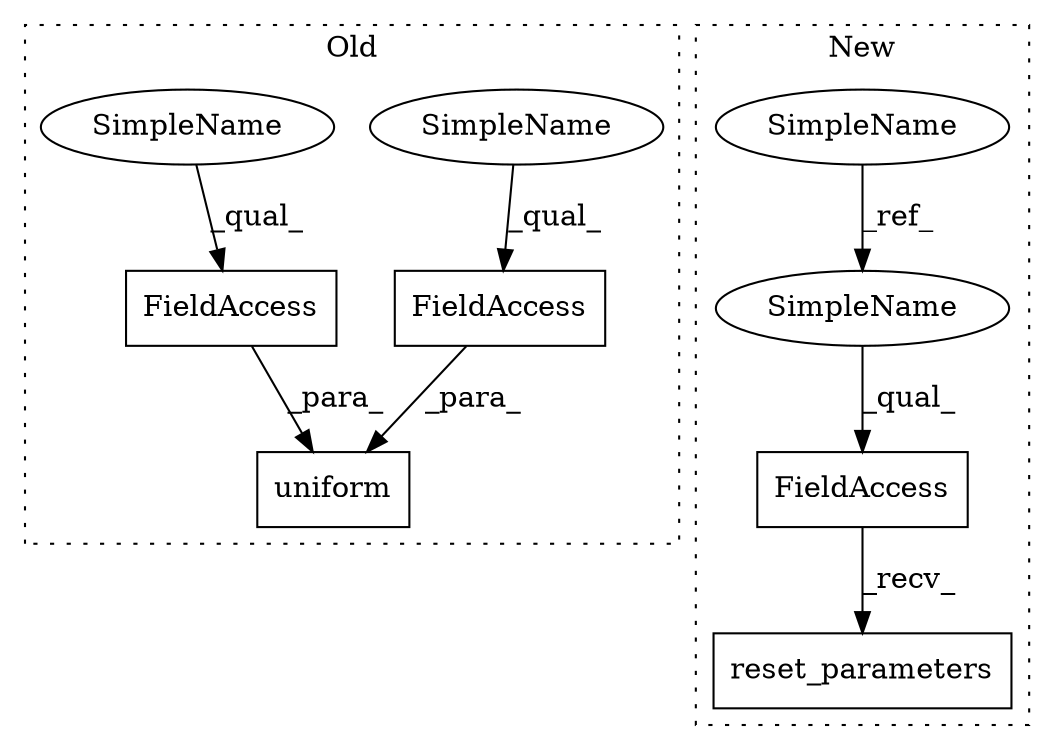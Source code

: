 digraph G {
subgraph cluster0 {
1 [label="uniform" a="32" s="757,791" l="8,1" shape="box"];
3 [label="FieldAccess" a="22" s="765" l="16" shape="box"];
6 [label="FieldAccess" a="22" s="782" l="9" shape="box"];
8 [label="SimpleName" a="42" s="782" l="4" shape="ellipse"];
9 [label="SimpleName" a="42" s="765" l="4" shape="ellipse"];
label = "Old";
style="dotted";
}
subgraph cluster1 {
2 [label="reset_parameters" a="32" s="654" l="18" shape="box"];
4 [label="FieldAccess" a="22" s="640" l="13" shape="box"];
5 [label="SimpleName" a="42" s="592" l="4" shape="ellipse"];
7 [label="SimpleName" a="42" s="640" l="4" shape="ellipse"];
label = "New";
style="dotted";
}
3 -> 1 [label="_para_"];
4 -> 2 [label="_recv_"];
5 -> 7 [label="_ref_"];
6 -> 1 [label="_para_"];
7 -> 4 [label="_qual_"];
8 -> 6 [label="_qual_"];
9 -> 3 [label="_qual_"];
}